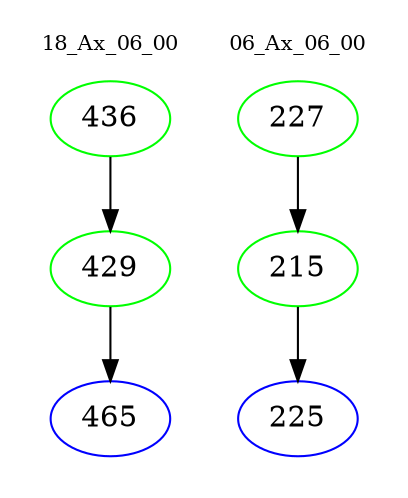 digraph{
subgraph cluster_0 {
color = white
label = "18_Ax_06_00";
fontsize=10;
T0_436 [label="436", color="green"]
T0_436 -> T0_429 [color="black"]
T0_429 [label="429", color="green"]
T0_429 -> T0_465 [color="black"]
T0_465 [label="465", color="blue"]
}
subgraph cluster_1 {
color = white
label = "06_Ax_06_00";
fontsize=10;
T1_227 [label="227", color="green"]
T1_227 -> T1_215 [color="black"]
T1_215 [label="215", color="green"]
T1_215 -> T1_225 [color="black"]
T1_225 [label="225", color="blue"]
}
}

